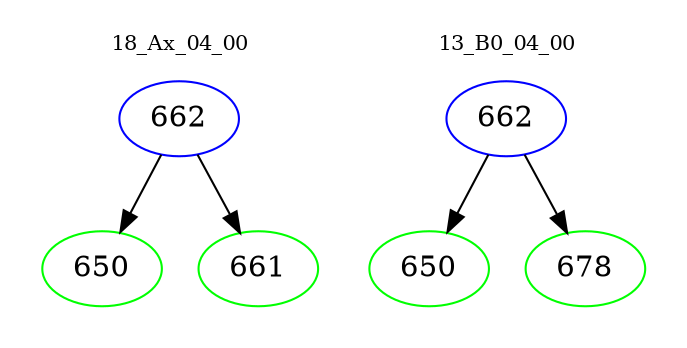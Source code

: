 digraph{
subgraph cluster_0 {
color = white
label = "18_Ax_04_00";
fontsize=10;
T0_662 [label="662", color="blue"]
T0_662 -> T0_650 [color="black"]
T0_650 [label="650", color="green"]
T0_662 -> T0_661 [color="black"]
T0_661 [label="661", color="green"]
}
subgraph cluster_1 {
color = white
label = "13_B0_04_00";
fontsize=10;
T1_662 [label="662", color="blue"]
T1_662 -> T1_650 [color="black"]
T1_650 [label="650", color="green"]
T1_662 -> T1_678 [color="black"]
T1_678 [label="678", color="green"]
}
}
